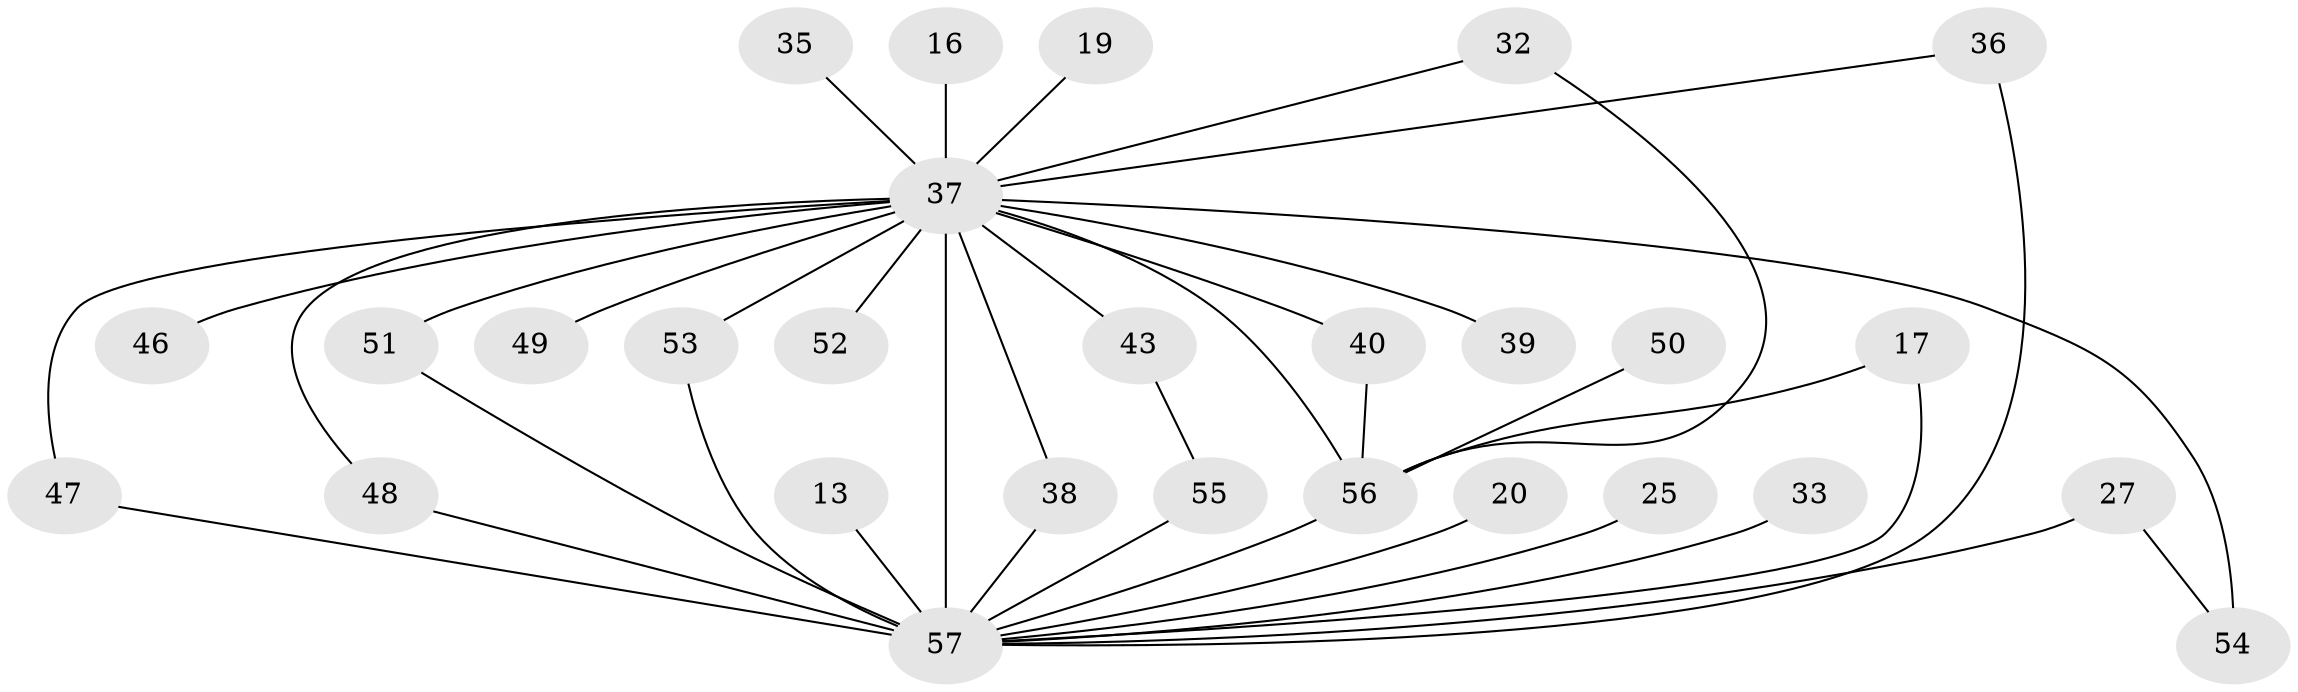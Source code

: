 // original degree distribution, {13: 0.05263157894736842, 19: 0.017543859649122806, 16: 0.017543859649122806, 15: 0.03508771929824561, 21: 0.017543859649122806, 26: 0.017543859649122806, 14: 0.017543859649122806, 2: 0.543859649122807, 3: 0.22807017543859648, 4: 0.05263157894736842}
// Generated by graph-tools (version 1.1) at 2025/44/03/09/25 04:44:15]
// undirected, 28 vertices, 39 edges
graph export_dot {
graph [start="1"]
  node [color=gray90,style=filled];
  13;
  16;
  17;
  19;
  20;
  25;
  27 [super="+24"];
  32;
  33 [super="+28"];
  35;
  36;
  37 [super="+15+8+10+23"];
  38;
  39;
  40;
  43 [super="+34"];
  46;
  47;
  48;
  49 [super="+12"];
  50;
  51 [super="+22+26+21"];
  52;
  53 [super="+30"];
  54 [super="+44"];
  55 [super="+29"];
  56 [super="+14+41+7"];
  57 [super="+45+9+11+42+4"];
  13 -- 57 [weight=2];
  16 -- 37 [weight=2];
  17 -- 56;
  17 -- 57;
  19 -- 37 [weight=2];
  20 -- 57 [weight=2];
  25 -- 57 [weight=2];
  27 -- 54;
  27 -- 57 [weight=3];
  32 -- 56;
  32 -- 37;
  33 -- 57 [weight=4];
  35 -- 37;
  36 -- 37;
  36 -- 57;
  37 -- 56 [weight=10];
  37 -- 38;
  37 -- 39 [weight=2];
  37 -- 40;
  37 -- 43 [weight=3];
  37 -- 47;
  37 -- 49 [weight=3];
  37 -- 52 [weight=2];
  37 -- 53;
  37 -- 54 [weight=2];
  37 -- 57 [weight=22];
  37 -- 46 [weight=2];
  37 -- 48;
  37 -- 51 [weight=3];
  38 -- 57;
  40 -- 56;
  43 -- 55;
  47 -- 57;
  48 -- 57;
  50 -- 56;
  51 -- 57 [weight=2];
  53 -- 57;
  55 -- 57 [weight=2];
  56 -- 57 [weight=11];
}
